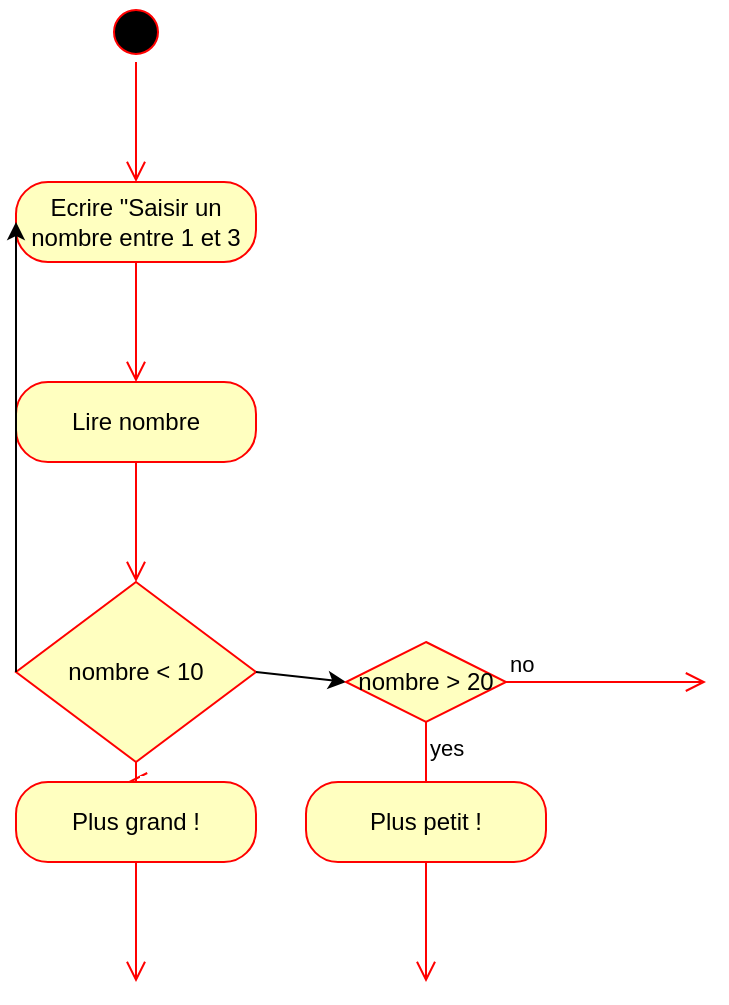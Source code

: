 <mxfile version="21.6.1" type="device">
  <diagram name="Page-1" id="arvem9Y6mTJnU4u-0iat">
    <mxGraphModel dx="1216" dy="828" grid="1" gridSize="10" guides="1" tooltips="1" connect="1" arrows="1" fold="1" page="1" pageScale="1" pageWidth="827" pageHeight="1169" math="0" shadow="0">
      <root>
        <mxCell id="0" />
        <mxCell id="1" parent="0" />
        <mxCell id="QTviB8vljGVMgz35e3y6-1" value="" style="ellipse;html=1;shape=startState;fillColor=#000000;strokeColor=#ff0000;" parent="1" vertex="1">
          <mxGeometry x="320" y="60" width="30" height="30" as="geometry" />
        </mxCell>
        <mxCell id="QTviB8vljGVMgz35e3y6-2" value="" style="edgeStyle=orthogonalEdgeStyle;html=1;verticalAlign=bottom;endArrow=open;endSize=8;strokeColor=#ff0000;rounded=0;" parent="1" source="QTviB8vljGVMgz35e3y6-1" edge="1">
          <mxGeometry relative="1" as="geometry">
            <mxPoint x="335" y="150" as="targetPoint" />
          </mxGeometry>
        </mxCell>
        <mxCell id="QTviB8vljGVMgz35e3y6-3" value="Ecrire &quot;Saisir un nombre entre 1 et 3" style="rounded=1;whiteSpace=wrap;html=1;arcSize=40;fontColor=#000000;fillColor=#ffffc0;strokeColor=#ff0000;" parent="1" vertex="1">
          <mxGeometry x="275" y="150" width="120" height="40" as="geometry" />
        </mxCell>
        <mxCell id="QTviB8vljGVMgz35e3y6-4" value="" style="edgeStyle=orthogonalEdgeStyle;html=1;verticalAlign=bottom;endArrow=open;endSize=8;strokeColor=#ff0000;rounded=0;" parent="1" source="QTviB8vljGVMgz35e3y6-3" edge="1">
          <mxGeometry relative="1" as="geometry">
            <mxPoint x="335" y="250" as="targetPoint" />
          </mxGeometry>
        </mxCell>
        <mxCell id="QTviB8vljGVMgz35e3y6-5" value="Lire nombre" style="rounded=1;whiteSpace=wrap;html=1;arcSize=40;fontColor=#000000;fillColor=#ffffc0;strokeColor=#ff0000;" parent="1" vertex="1">
          <mxGeometry x="275" y="250" width="120" height="40" as="geometry" />
        </mxCell>
        <mxCell id="QTviB8vljGVMgz35e3y6-6" value="" style="edgeStyle=orthogonalEdgeStyle;html=1;verticalAlign=bottom;endArrow=open;endSize=8;strokeColor=#ff0000;rounded=0;" parent="1" source="QTviB8vljGVMgz35e3y6-5" edge="1">
          <mxGeometry relative="1" as="geometry">
            <mxPoint x="335" y="350" as="targetPoint" />
          </mxGeometry>
        </mxCell>
        <mxCell id="QTviB8vljGVMgz35e3y6-7" value="nombre &amp;lt; 10" style="rhombus;whiteSpace=wrap;html=1;fontColor=#000000;fillColor=#ffffc0;strokeColor=#ff0000;" parent="1" vertex="1">
          <mxGeometry x="275" y="350" width="120" height="90" as="geometry" />
        </mxCell>
        <mxCell id="QTviB8vljGVMgz35e3y6-9" value="yes" style="edgeStyle=orthogonalEdgeStyle;html=1;align=left;verticalAlign=top;endArrow=open;endSize=8;strokeColor=#ff0000;rounded=0;" parent="1" source="QTviB8vljGVMgz35e3y6-7" edge="1">
          <mxGeometry x="-1" relative="1" as="geometry">
            <mxPoint x="330" y="450" as="targetPoint" />
          </mxGeometry>
        </mxCell>
        <mxCell id="QTviB8vljGVMgz35e3y6-13" value="" style="endArrow=classic;html=1;rounded=0;exitX=0;exitY=0.5;exitDx=0;exitDy=0;entryX=0;entryY=0.5;entryDx=0;entryDy=0;" parent="1" source="QTviB8vljGVMgz35e3y6-7" target="QTviB8vljGVMgz35e3y6-3" edge="1">
          <mxGeometry width="50" height="50" relative="1" as="geometry">
            <mxPoint x="260" y="340" as="sourcePoint" />
            <mxPoint x="260" y="170" as="targetPoint" />
          </mxGeometry>
        </mxCell>
        <mxCell id="KbCTmm-QqIT1wg9t71A7-1" value="Plus grand !" style="rounded=1;whiteSpace=wrap;html=1;arcSize=40;fontColor=#000000;fillColor=#ffffc0;strokeColor=#ff0000;" vertex="1" parent="1">
          <mxGeometry x="275" y="450" width="120" height="40" as="geometry" />
        </mxCell>
        <mxCell id="KbCTmm-QqIT1wg9t71A7-2" value="" style="edgeStyle=orthogonalEdgeStyle;html=1;verticalAlign=bottom;endArrow=open;endSize=8;strokeColor=#ff0000;rounded=0;" edge="1" source="KbCTmm-QqIT1wg9t71A7-1" parent="1">
          <mxGeometry relative="1" as="geometry">
            <mxPoint x="335" y="550" as="targetPoint" />
          </mxGeometry>
        </mxCell>
        <mxCell id="KbCTmm-QqIT1wg9t71A7-4" value="" style="endArrow=classic;html=1;rounded=0;exitX=1;exitY=0.5;exitDx=0;exitDy=0;" edge="1" parent="1" source="QTviB8vljGVMgz35e3y6-7">
          <mxGeometry width="50" height="50" relative="1" as="geometry">
            <mxPoint x="390" y="450" as="sourcePoint" />
            <mxPoint x="440" y="400" as="targetPoint" />
          </mxGeometry>
        </mxCell>
        <mxCell id="KbCTmm-QqIT1wg9t71A7-5" value="nombre &amp;gt; 20" style="rhombus;whiteSpace=wrap;html=1;fontColor=#000000;fillColor=#ffffc0;strokeColor=#ff0000;" vertex="1" parent="1">
          <mxGeometry x="440" y="380" width="80" height="40" as="geometry" />
        </mxCell>
        <mxCell id="KbCTmm-QqIT1wg9t71A7-6" value="no" style="edgeStyle=orthogonalEdgeStyle;html=1;align=left;verticalAlign=bottom;endArrow=open;endSize=8;strokeColor=#ff0000;rounded=0;" edge="1" source="KbCTmm-QqIT1wg9t71A7-5" parent="1">
          <mxGeometry x="-1" relative="1" as="geometry">
            <mxPoint x="620" y="400" as="targetPoint" />
          </mxGeometry>
        </mxCell>
        <mxCell id="KbCTmm-QqIT1wg9t71A7-7" value="yes" style="edgeStyle=orthogonalEdgeStyle;html=1;align=left;verticalAlign=top;endArrow=open;endSize=8;strokeColor=#ff0000;rounded=0;" edge="1" source="KbCTmm-QqIT1wg9t71A7-5" parent="1">
          <mxGeometry x="-1" relative="1" as="geometry">
            <mxPoint x="480" y="480" as="targetPoint" />
          </mxGeometry>
        </mxCell>
        <mxCell id="KbCTmm-QqIT1wg9t71A7-8" value="Plus petit !" style="rounded=1;whiteSpace=wrap;html=1;arcSize=40;fontColor=#000000;fillColor=#ffffc0;strokeColor=#ff0000;" vertex="1" parent="1">
          <mxGeometry x="420" y="450" width="120" height="40" as="geometry" />
        </mxCell>
        <mxCell id="KbCTmm-QqIT1wg9t71A7-9" value="" style="edgeStyle=orthogonalEdgeStyle;html=1;verticalAlign=bottom;endArrow=open;endSize=8;strokeColor=#ff0000;rounded=0;" edge="1" source="KbCTmm-QqIT1wg9t71A7-8" parent="1">
          <mxGeometry relative="1" as="geometry">
            <mxPoint x="480" y="550" as="targetPoint" />
          </mxGeometry>
        </mxCell>
      </root>
    </mxGraphModel>
  </diagram>
</mxfile>
